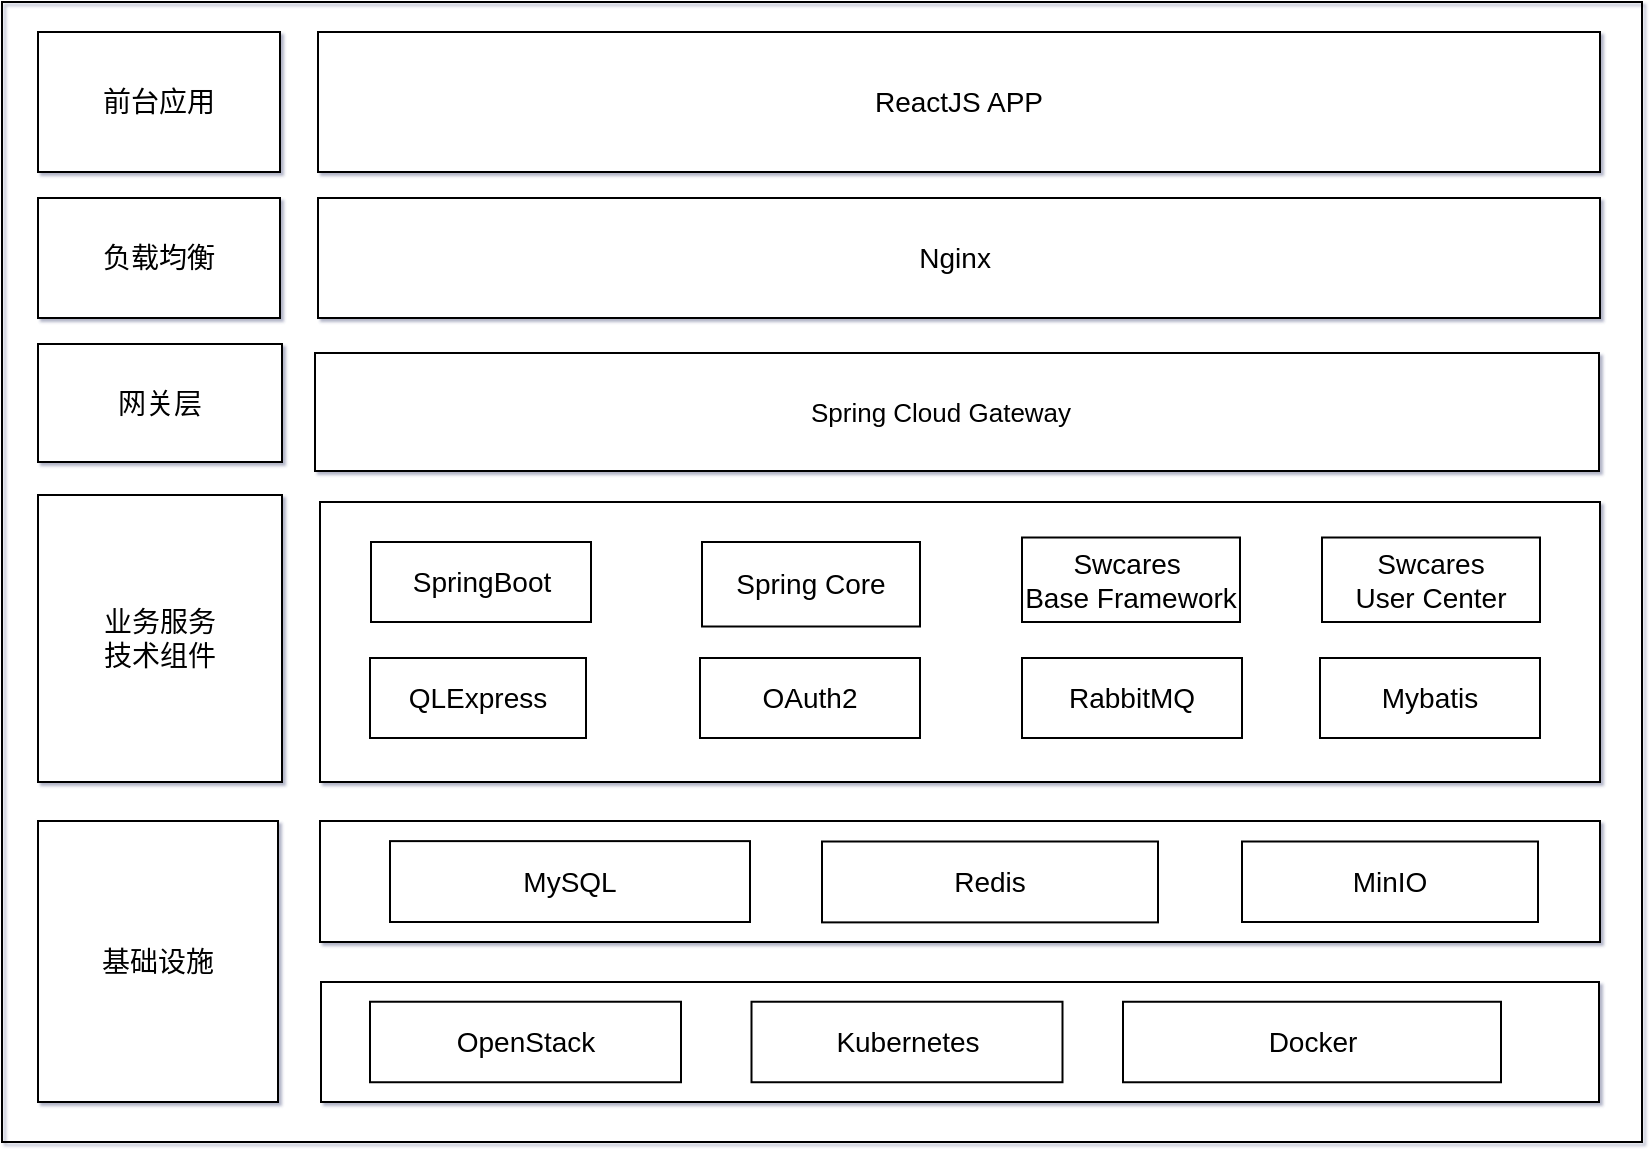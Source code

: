 <mxfile version="20.8.16" type="device"><diagram id="A4ItZbjAcyblu4EFFsMP" name="Page-1"><mxGraphModel dx="1534" dy="803" grid="1" gridSize="10" guides="1" tooltips="1" connect="1" arrows="1" fold="1" page="1" pageScale="1" pageWidth="827" pageHeight="1169" background="none" math="0" shadow="1"><root><mxCell id="0"/><mxCell id="1" parent="0"/><mxCell id="NfwT-5guAlgeJ3il_cm0-50" value="" style="rounded=0;whiteSpace=wrap;html=1;fontSize=13;labelBorderColor=none;noLabel=1;fillColor=none;labelBackgroundColor=none;" parent="1" vertex="1"><mxGeometry x="40" y="40" width="820" height="570" as="geometry"/></mxCell><mxCell id="ne6_LfQAyheU7745YuGY-1" value="业务服务&lt;br&gt;技术组件" style="rounded=0;whiteSpace=wrap;html=1;fontSize=14;labelBackgroundColor=none;" parent="1" vertex="1"><mxGeometry x="58" y="286.5" width="122" height="143.5" as="geometry"/></mxCell><mxCell id="ne6_LfQAyheU7745YuGY-2" value="" style="rounded=0;whiteSpace=wrap;html=1;fontSize=14;labelBackgroundColor=none;" parent="1" vertex="1"><mxGeometry x="199" y="290" width="640" height="140" as="geometry"/></mxCell><mxCell id="ne6_LfQAyheU7745YuGY-3" value="基础设施" style="rounded=0;whiteSpace=wrap;html=1;fontSize=14;labelBackgroundColor=none;" parent="1" vertex="1"><mxGeometry x="58" y="449.5" width="120" height="140.5" as="geometry"/></mxCell><mxCell id="ne6_LfQAyheU7745YuGY-4" value="" style="rounded=0;whiteSpace=wrap;html=1;fontSize=14;labelBackgroundColor=none;" parent="1" vertex="1"><mxGeometry x="199" y="449.5" width="640" height="60.5" as="geometry"/></mxCell><mxCell id="ne6_LfQAyheU7745YuGY-7" value="ReactJS APP" style="rounded=0;whiteSpace=wrap;html=1;fontSize=14;labelBackgroundColor=none;" parent="1" vertex="1"><mxGeometry x="198" y="55" width="641" height="70" as="geometry"/></mxCell><mxCell id="ne6_LfQAyheU7745YuGY-9" value="前台应用" style="rounded=0;whiteSpace=wrap;html=1;fontSize=14;labelBackgroundColor=none;" parent="1" vertex="1"><mxGeometry x="58" y="55" width="121" height="70" as="geometry"/></mxCell><mxCell id="NfwT-5guAlgeJ3il_cm0-10" value="" style="rounded=0;whiteSpace=wrap;html=1;fontSize=14;labelBackgroundColor=none;" parent="1" vertex="1"><mxGeometry x="196.5" y="215.5" width="642" height="59" as="geometry"/></mxCell><mxCell id="NfwT-5guAlgeJ3il_cm0-15" value="网关层" style="rounded=0;whiteSpace=wrap;html=1;fontSize=14;labelBackgroundColor=none;" parent="1" vertex="1"><mxGeometry x="58" y="211" width="122" height="59" as="geometry"/></mxCell><mxCell id="NfwT-5guAlgeJ3il_cm0-19" value="" style="rounded=0;whiteSpace=wrap;html=1;fontFamily=Helvetica;fontSize=14;labelBackgroundColor=none;" parent="1" vertex="1"><mxGeometry x="199.5" y="530" width="639" height="60" as="geometry"/></mxCell><mxCell id="NfwT-5guAlgeJ3il_cm0-22" value="SpringBoot" style="rounded=0;whiteSpace=wrap;html=1;fontFamily=Helvetica;fontSize=14;labelBackgroundColor=none;" parent="1" vertex="1"><mxGeometry x="224.5" y="310" width="110" height="40" as="geometry"/></mxCell><mxCell id="NfwT-5guAlgeJ3il_cm0-28" value="Spring Core" style="rounded=0;whiteSpace=wrap;html=1;fontFamily=Helvetica;fontSize=14;labelBackgroundColor=none;" parent="1" vertex="1"><mxGeometry x="390" y="310" width="109" height="42.25" as="geometry"/></mxCell><mxCell id="NfwT-5guAlgeJ3il_cm0-29" value="Mybatis" style="rounded=0;whiteSpace=wrap;html=1;fontFamily=Helvetica;fontSize=14;labelBackgroundColor=none;" parent="1" vertex="1"><mxGeometry x="699" y="368" width="110" height="40" as="geometry"/></mxCell><mxCell id="NfwT-5guAlgeJ3il_cm0-32" value="RabbitMQ" style="rounded=0;whiteSpace=wrap;html=1;fontFamily=Helvetica;fontSize=14;labelBackgroundColor=none;" parent="1" vertex="1"><mxGeometry x="550" y="368" width="110" height="40" as="geometry"/></mxCell><mxCell id="NfwT-5guAlgeJ3il_cm0-36" value="QLExpress" style="rounded=0;whiteSpace=wrap;html=1;fontFamily=Helvetica;fontSize=14;labelBackgroundColor=none;" parent="1" vertex="1"><mxGeometry x="224" y="368" width="108" height="40" as="geometry"/></mxCell><mxCell id="NfwT-5guAlgeJ3il_cm0-39" value="负载均衡" style="rounded=0;whiteSpace=wrap;html=1;fontSize=14;labelBackgroundColor=none;" parent="1" vertex="1"><mxGeometry x="58" y="138" width="121" height="60" as="geometry"/></mxCell><mxCell id="NfwT-5guAlgeJ3il_cm0-40" value="Nginx&amp;nbsp;" style="rounded=0;whiteSpace=wrap;html=1;fontSize=14;labelBackgroundColor=none;" parent="1" vertex="1"><mxGeometry x="198" y="138" width="641" height="60" as="geometry"/></mxCell><mxCell id="NfwT-5guAlgeJ3il_cm0-43" value="MySQL" style="rounded=0;whiteSpace=wrap;html=1;fontFamily=Helvetica;fontSize=14;labelBackgroundColor=none;" parent="1" vertex="1"><mxGeometry x="234" y="459.56" width="180" height="40.44" as="geometry"/></mxCell><mxCell id="NfwT-5guAlgeJ3il_cm0-44" value="Redis" style="rounded=0;whiteSpace=wrap;html=1;fontFamily=Helvetica;fontSize=14;labelBackgroundColor=none;" parent="1" vertex="1"><mxGeometry x="450" y="459.75" width="168" height="40.44" as="geometry"/></mxCell><mxCell id="GfzKb-zqpfh90Ny8dKDO-4" value="OpenStack" style="rounded=0;whiteSpace=wrap;html=1;fontFamily=Helvetica;fontSize=14;labelBackgroundColor=none;" parent="1" vertex="1"><mxGeometry x="224" y="539.87" width="155.5" height="40.25" as="geometry"/></mxCell><mxCell id="GfzKb-zqpfh90Ny8dKDO-5" value="Kubernetes" style="rounded=0;whiteSpace=wrap;html=1;fontFamily=Helvetica;fontSize=14;labelBackgroundColor=none;" parent="1" vertex="1"><mxGeometry x="414.75" y="539.87" width="155.5" height="40.25" as="geometry"/></mxCell><mxCell id="GfzKb-zqpfh90Ny8dKDO-6" value="Docker" style="rounded=0;whiteSpace=wrap;html=1;fontFamily=Helvetica;fontSize=14;labelBackgroundColor=none;" parent="1" vertex="1"><mxGeometry x="600.5" y="539.88" width="189" height="40.25" as="geometry"/></mxCell><mxCell id="-aznBYbTXZx-cjws34QP-2" value="Spring Cloud Gateway" style="text;html=1;resizable=0;autosize=1;align=center;verticalAlign=middle;points=[];fillColor=none;strokeColor=none;rounded=0;fontSize=13;labelBackgroundColor=none;" parent="1" vertex="1"><mxGeometry x="434" y="230" width="150" height="30" as="geometry"/></mxCell><mxCell id="-aznBYbTXZx-cjws34QP-4" value="MinIO" style="rounded=0;whiteSpace=wrap;html=1;fontFamily=Helvetica;fontSize=14;labelBackgroundColor=none;" parent="1" vertex="1"><mxGeometry x="660" y="459.75" width="148" height="40.25" as="geometry"/></mxCell><mxCell id="-aznBYbTXZx-cjws34QP-6" value="Swcares&amp;nbsp;&lt;br&gt;Base Framework" style="rounded=0;whiteSpace=wrap;html=1;fontFamily=Helvetica;fontSize=14;labelBackgroundColor=none;" parent="1" vertex="1"><mxGeometry x="550" y="307.75" width="109" height="42.25" as="geometry"/></mxCell><mxCell id="-aznBYbTXZx-cjws34QP-7" value="Swcares &lt;br&gt;User Center" style="rounded=0;whiteSpace=wrap;html=1;fontFamily=Helvetica;fontSize=14;labelBackgroundColor=none;" parent="1" vertex="1"><mxGeometry x="700" y="307.75" width="109" height="42.25" as="geometry"/></mxCell><mxCell id="wqNxczhfJBnNon5Cmf4f-1" value="OAuth2" style="rounded=0;whiteSpace=wrap;html=1;fontFamily=Helvetica;fontSize=14;labelBackgroundColor=none;" parent="1" vertex="1"><mxGeometry x="389" y="368" width="110" height="40" as="geometry"/></mxCell></root></mxGraphModel></diagram></mxfile>